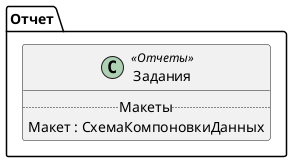 ﻿@startuml Задания
'!include templates.wsd
'..\include templates.wsd
class Отчет.Задания as "Задания" <<Отчеты>>
{
..Макеты..
Макет : СхемаКомпоновкиДанных
}
@enduml
